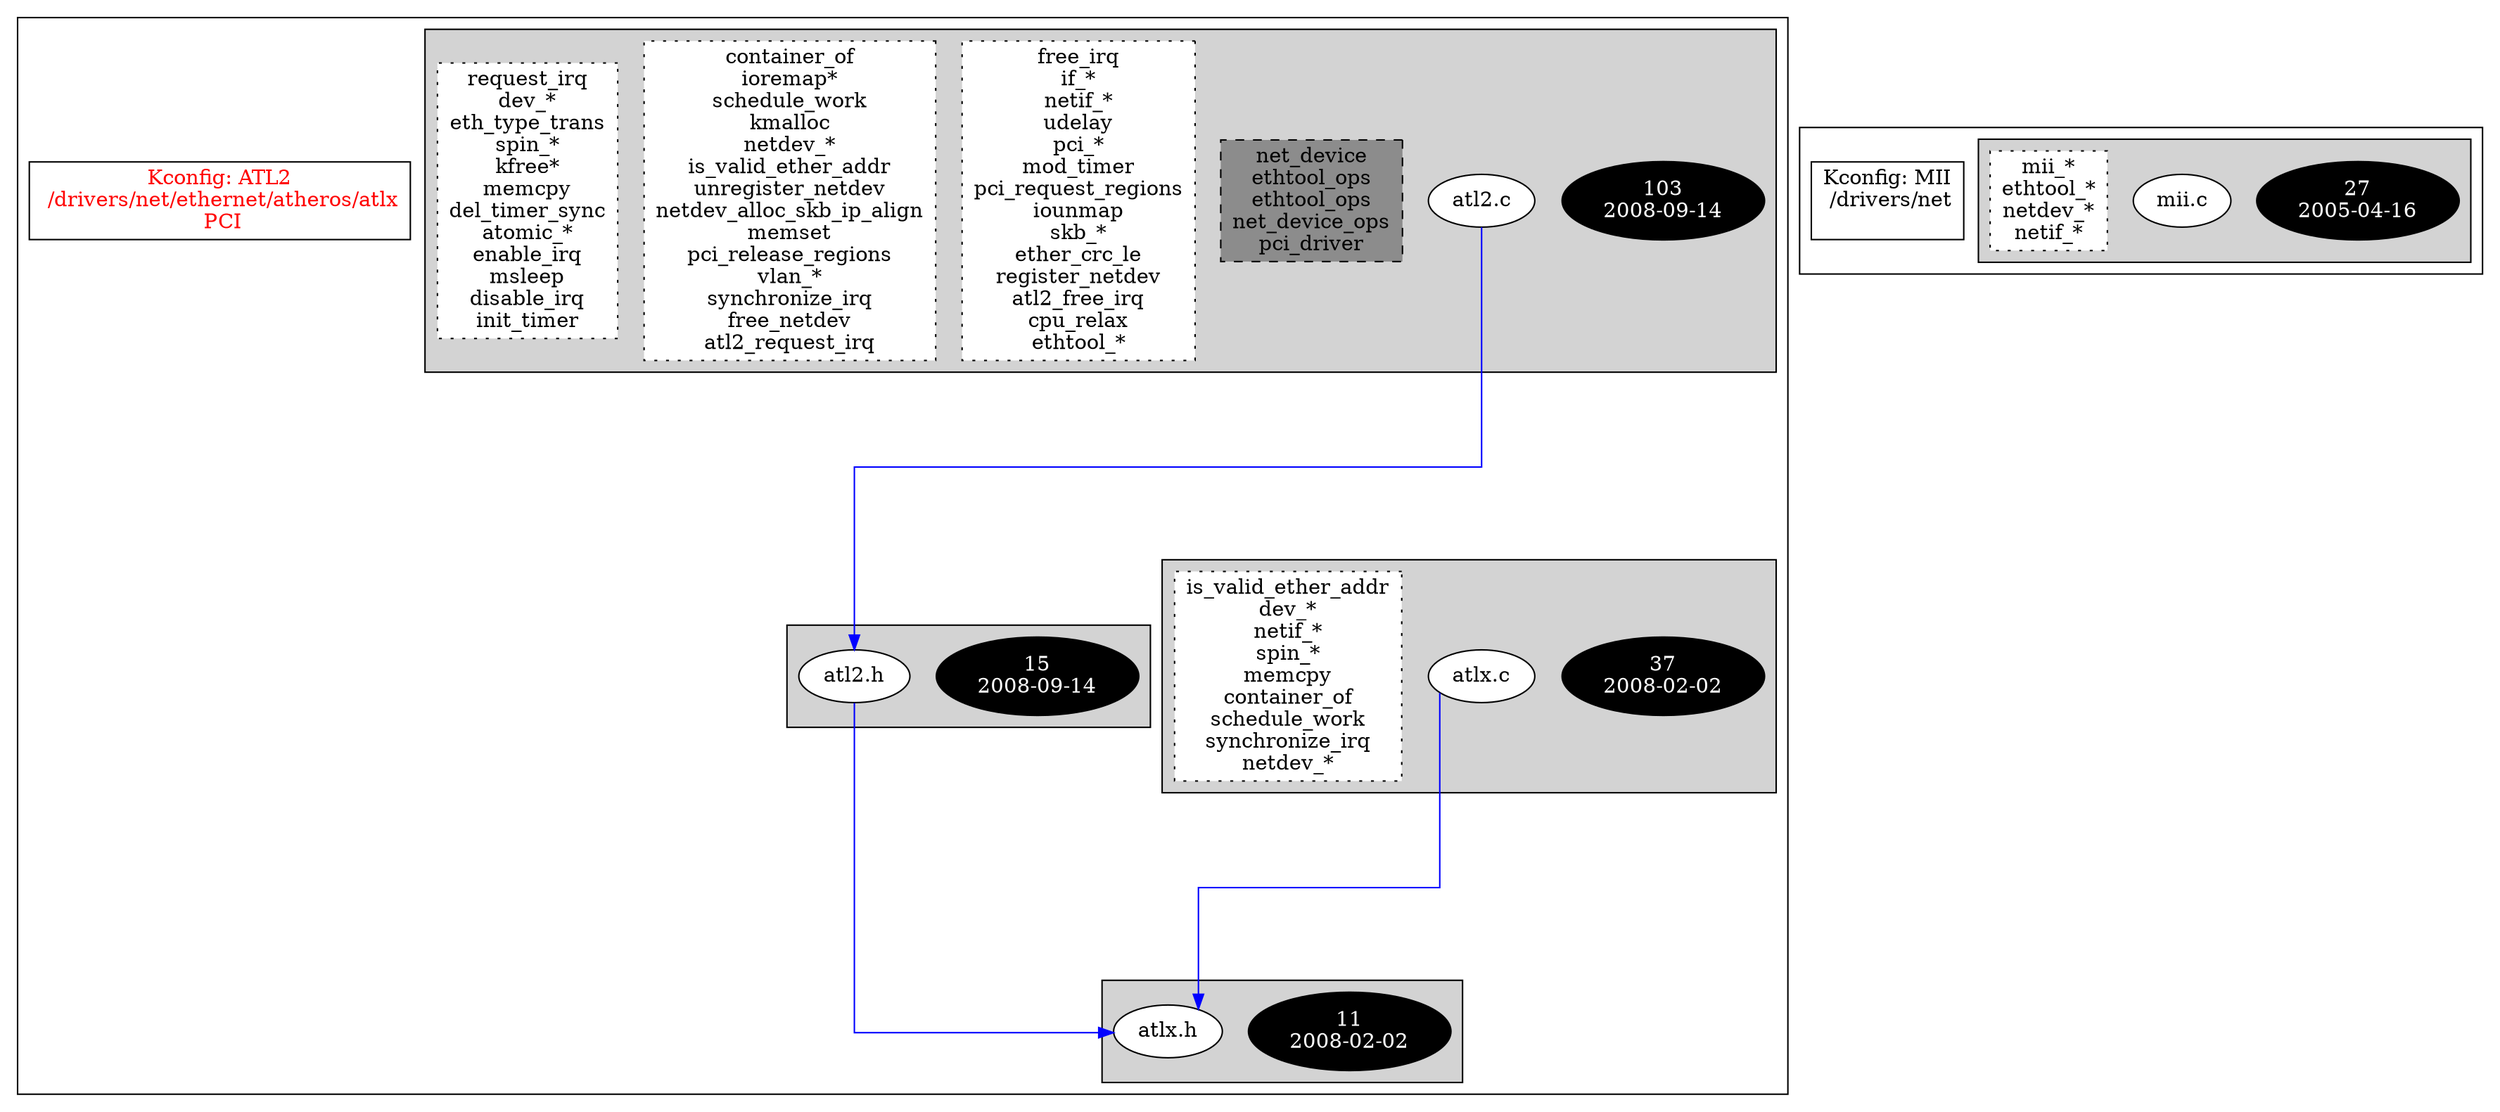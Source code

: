 digraph Driver {
	ranksep=2;
	splines=ortho;
	//Symbol: ATL2
	subgraph "cluster_ATL2"{
		subgraph "cluster_atl2.h" {
			style=filled
			"commit_atl2.h" [style=filled, fillcolor=black, fontcolor=white, label="15\n2008-09-14"];
			"atl2.h" [style=filled, fillcolor=white, fontcolor=black, label="atl2.h\n"];
		}
		subgraph "cluster_atlx.h" {
			style=filled
			"commit_atlx.h" [style=filled, fillcolor=black, fontcolor=white, label="11\n2008-02-02"];
			"atlx.h" [style=filled, fillcolor=white, fontcolor=black, label="atlx.h\n"];
		}
		subgraph "cluster_atlx.c" {
			style=filled
			"commit_atlx.c" [style=filled, fillcolor=black, fontcolor=white, label="37\n2008-02-02"];
			"atlx.c" [style=filled, fillcolor=white, fontcolor=black, label="atlx.c\n"];
			"funccall0-atlx.c" [style="filled,dotted" shape=box, fillcolor=white, fontcolor=black, label="is_valid_ether_addr\ndev_*\nnetif_*\nspin_*\nmemcpy\ncontainer_of\nschedule_work\nsynchronize_irq\nnetdev_*\n"];
		}
		subgraph "cluster_atl2.c" {
			style=filled
			"commit_atl2.c" [style=filled, fillcolor=black, fontcolor=white, label="103\n2008-09-14"];
			"atl2.c" [style=filled, fillcolor=white, fontcolor=black, label="atl2.c\n"];
			"structs-atl2.c" [style="filled,dashed" shape=box, fillcolor=grey55, fontcolor=black, label="net_device\nethtool_ops\nethtool_ops\nnet_device_ops\npci_driver\n"];
			"funccall3-atl2.c" [style="filled,dotted" shape=box, fillcolor=white, fontcolor=black, label="free_irq\nif_*\nnetif_*\nudelay\npci_*\nmod_timer\npci_request_regions\niounmap\nskb_*\nether_crc_le\nregister_netdev\natl2_free_irq\ncpu_relax\nethtool_*\n"];
			"funccall2-atl2.c" [style="filled,dotted" shape=box, fillcolor=white, fontcolor=black, label="container_of\nioremap*\nschedule_work\nkmalloc\nnetdev_*\nis_valid_ether_addr\nunregister_netdev\nnetdev_alloc_skb_ip_align\nmemset\npci_release_regions\nvlan_*\nsynchronize_irq\nfree_netdev\natl2_request_irq\n"];
			"funccall1-atl2.c" [style="filled,dotted" shape=box, fillcolor=white, fontcolor=black, label="request_irq\ndev_*\neth_type_trans\nspin_*\nkfree*\nmemcpy\ndel_timer_sync\natomic_*\nenable_irq\nmsleep\ndisable_irq\ninit_timer\n"];
		}
		"K:ATL2" [label="Kconfig: ATL2\n /drivers/net/ethernet/atheros/atlx\n  PCI ", shape=box, fontcolor=red];
	}
	//Symbol: MII
	subgraph "cluster_MII"{
		subgraph "cluster_mii.c" {
			style=filled
			"commit_mii.c" [style=filled, fillcolor=black, fontcolor=white, label="27\n2005-04-16"];
			"mii.c" [style=filled, fillcolor=white, fontcolor=black, label="mii.c\n"];
			"funccall0-mii.c" [style="filled,dotted" shape=box, fillcolor=white, fontcolor=black, label="mii_*\nethtool_*\nnetdev_*\nnetif_*\n"];
		}
		"K:MII" [label="Kconfig: MII\n /drivers/net\n ", shape=box];
	}
"atl2.h" -> "atlx.h"[color=blue];
"atlx.c" -> "atlx.h"[color=blue];
"atl2.c" -> "atl2.h"[color=blue];
}
